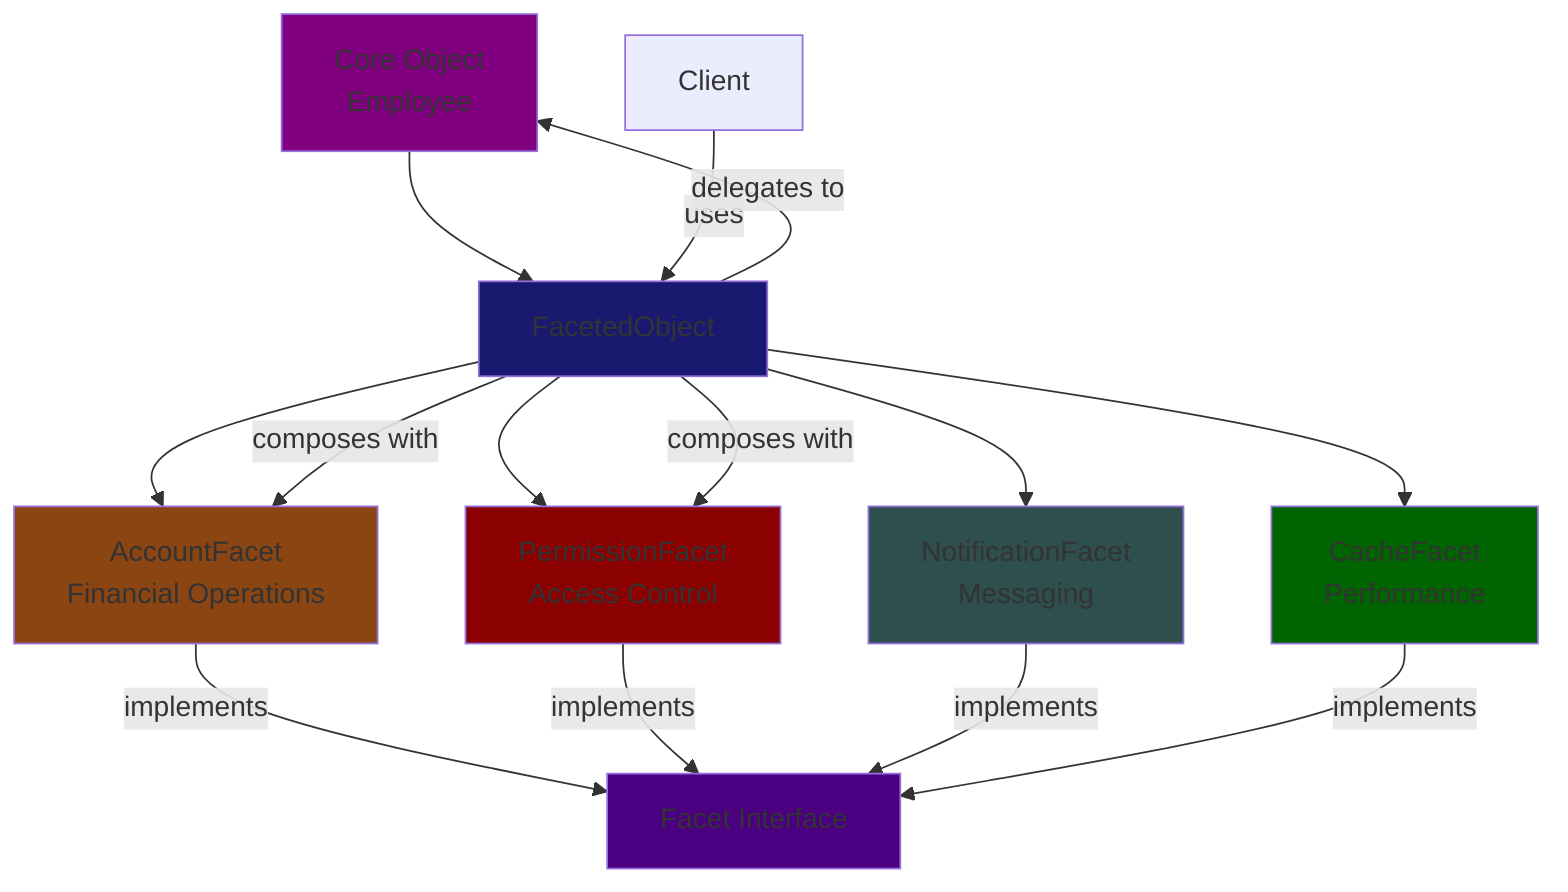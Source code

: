 graph TB
    CO[Core Object<br/>Employee] --> FO[FacetedObject]
    FO --> AF[AccountFacet<br/>Financial Operations]
    FO --> PF[PermissionFacet<br/>Access Control]
    FO --> NF[NotificationFacet<br/>Messaging]
    FO --> CF[CacheFacet<br/>Performance]
    
    AF --> |implements| FI[Facet Interface]
    PF --> |implements| FI
    NF --> |implements| FI
    CF --> |implements| FI
    
    Client --> |uses| FO
    FO --> |delegates to| CO
    FO --> |composes with| AF
    FO --> |composes with| PF
    
    style FO fill:#191970
    style FI fill:#4b0082 
    style CO fill:#800080
    style AF fill:#8b4513 
    style PF fill:#8b0000 
    style NF fill:#2f4f4f 
    style CF fill:#006400